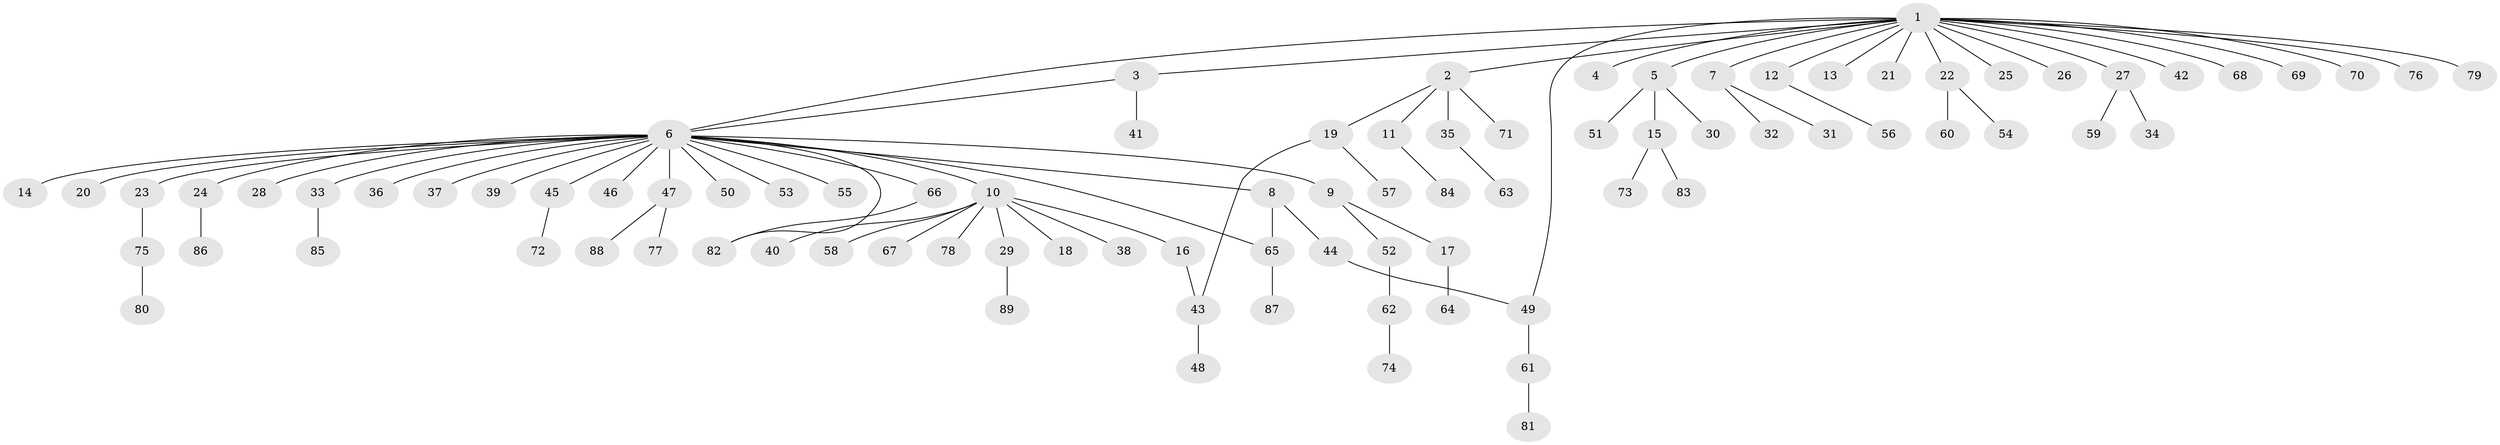 // Generated by graph-tools (version 1.1) at 2025/25/03/09/25 03:25:59]
// undirected, 89 vertices, 93 edges
graph export_dot {
graph [start="1"]
  node [color=gray90,style=filled];
  1;
  2;
  3;
  4;
  5;
  6;
  7;
  8;
  9;
  10;
  11;
  12;
  13;
  14;
  15;
  16;
  17;
  18;
  19;
  20;
  21;
  22;
  23;
  24;
  25;
  26;
  27;
  28;
  29;
  30;
  31;
  32;
  33;
  34;
  35;
  36;
  37;
  38;
  39;
  40;
  41;
  42;
  43;
  44;
  45;
  46;
  47;
  48;
  49;
  50;
  51;
  52;
  53;
  54;
  55;
  56;
  57;
  58;
  59;
  60;
  61;
  62;
  63;
  64;
  65;
  66;
  67;
  68;
  69;
  70;
  71;
  72;
  73;
  74;
  75;
  76;
  77;
  78;
  79;
  80;
  81;
  82;
  83;
  84;
  85;
  86;
  87;
  88;
  89;
  1 -- 2;
  1 -- 3;
  1 -- 4;
  1 -- 5;
  1 -- 6;
  1 -- 7;
  1 -- 12;
  1 -- 13;
  1 -- 21;
  1 -- 22;
  1 -- 25;
  1 -- 26;
  1 -- 27;
  1 -- 42;
  1 -- 49;
  1 -- 68;
  1 -- 69;
  1 -- 70;
  1 -- 76;
  1 -- 79;
  2 -- 11;
  2 -- 19;
  2 -- 35;
  2 -- 71;
  3 -- 6;
  3 -- 41;
  5 -- 15;
  5 -- 30;
  5 -- 51;
  6 -- 8;
  6 -- 9;
  6 -- 10;
  6 -- 14;
  6 -- 20;
  6 -- 23;
  6 -- 24;
  6 -- 28;
  6 -- 33;
  6 -- 36;
  6 -- 37;
  6 -- 39;
  6 -- 45;
  6 -- 46;
  6 -- 47;
  6 -- 50;
  6 -- 53;
  6 -- 55;
  6 -- 65;
  6 -- 66;
  6 -- 82;
  7 -- 31;
  7 -- 32;
  8 -- 44;
  8 -- 65;
  9 -- 17;
  9 -- 52;
  10 -- 16;
  10 -- 18;
  10 -- 29;
  10 -- 38;
  10 -- 40;
  10 -- 58;
  10 -- 67;
  10 -- 78;
  11 -- 84;
  12 -- 56;
  15 -- 73;
  15 -- 83;
  16 -- 43;
  17 -- 64;
  19 -- 43;
  19 -- 57;
  22 -- 54;
  22 -- 60;
  23 -- 75;
  24 -- 86;
  27 -- 34;
  27 -- 59;
  29 -- 89;
  33 -- 85;
  35 -- 63;
  43 -- 48;
  44 -- 49;
  45 -- 72;
  47 -- 77;
  47 -- 88;
  49 -- 61;
  52 -- 62;
  61 -- 81;
  62 -- 74;
  65 -- 87;
  66 -- 82;
  75 -- 80;
}
